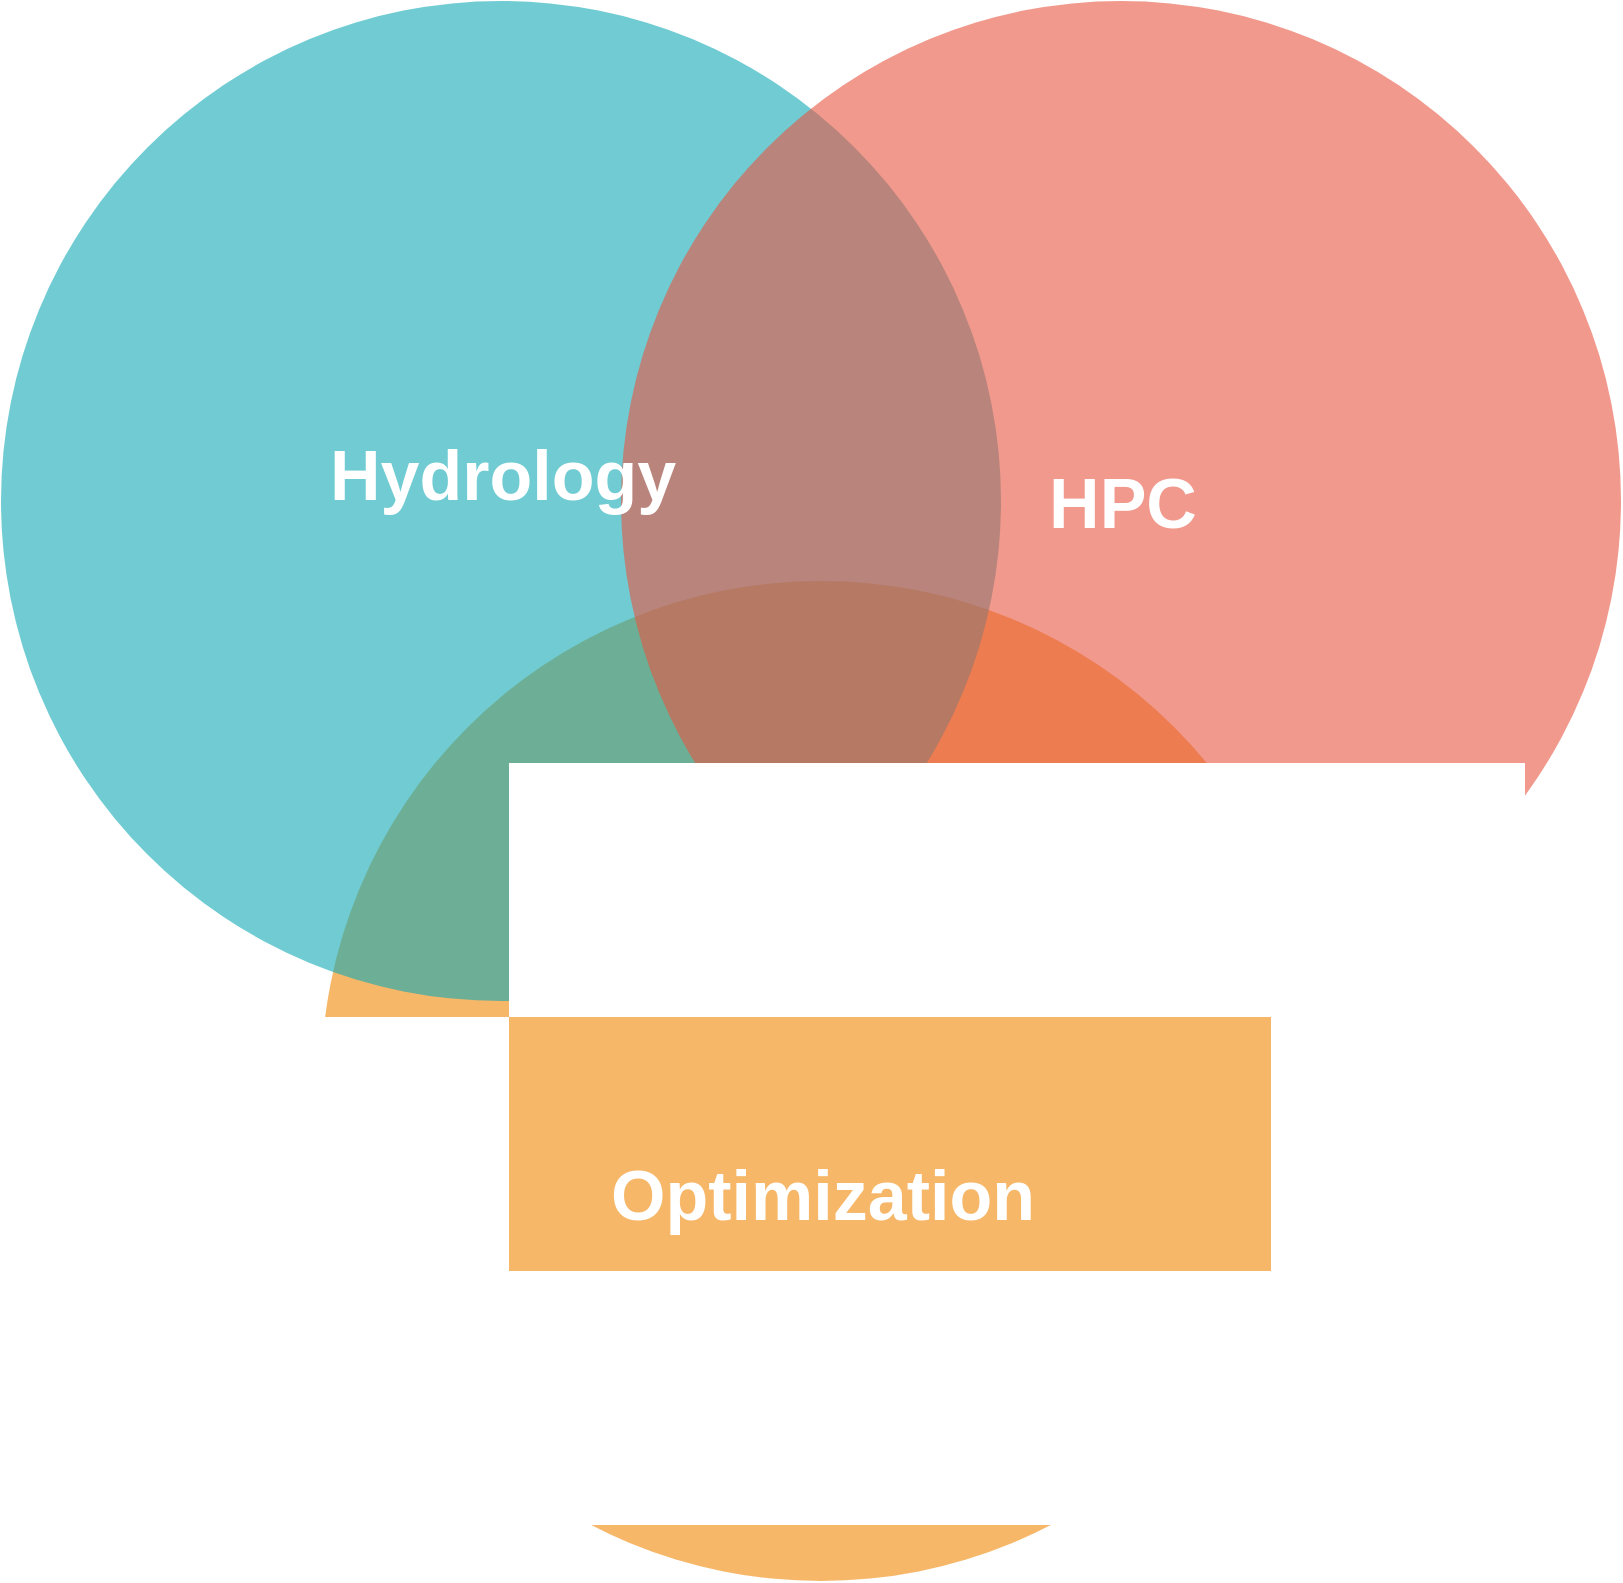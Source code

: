 <mxfile version="14.0.0" type="device"><diagram id="3228e29e-7158-1315-38df-8450db1d8a1d" name="Page-1"><mxGraphModel dx="1564" dy="956" grid="1" gridSize="10" guides="1" tooltips="1" connect="1" arrows="1" fold="1" page="1" pageScale="1" pageWidth="1169" pageHeight="827" background="#ffffff" math="0" shadow="0"><root><mxCell id="0"/><mxCell id="1" parent="0"/><mxCell id="21531" value="" style="ellipse;fillColor=#F08705;opacity=60;strokeColor=none;html=1;fontColor=#FFFFFF;" parent="1" vertex="1"><mxGeometry x="339.5" y="308.5" width="500" height="500" as="geometry"/></mxCell><mxCell id="21532" value="" style="ellipse;fillColor=#12AAB5;opacity=60;strokeColor=none;html=1;fontColor=#FFFFFF;" parent="1" vertex="1"><mxGeometry x="179.5" y="18.5" width="500" height="500" as="geometry"/></mxCell><mxCell id="21533" value="" style="ellipse;fillColor=#e85642;opacity=60;strokeColor=none;html=1;fontColor=#FFFFFF;" parent="1" vertex="1"><mxGeometry x="489.5" y="18.5" width="500" height="500" as="geometry"/></mxCell><mxCell id="21534" value="&lt;font style=&quot;font-size: 35px&quot;&gt;&lt;b&gt;&lt;font style=&quot;font-size: 35px&quot; face=&quot;Helvetica&quot;&gt;Optimization&lt;/font&gt;&lt;/b&gt;&lt;/font&gt;" style="text;fontSize=24;align=center;verticalAlign=middle;html=1;fontColor=#FFFFFF;" parent="1" vertex="1"><mxGeometry x="494.5" y="580" width="190" height="70" as="geometry"/></mxCell><mxCell id="21535" value="&lt;font style=&quot;font-size: 35px&quot;&gt;&lt;b&gt;Hydrology&lt;/b&gt;&lt;/font&gt;" style="text;fontSize=24;align=center;verticalAlign=middle;html=1;fontColor=#FFFFFF;" parent="1" vertex="1"><mxGeometry x="334.5" y="220" width="190" height="70" as="geometry"/></mxCell><mxCell id="21536" value="&lt;font style=&quot;font-size: 35px&quot;&gt;&lt;b&gt;HPC&lt;/b&gt;&lt;/font&gt;" style="text;fontSize=24;align=center;verticalAlign=middle;html=1;fontColor=#FFFFFF;" parent="1" vertex="1"><mxGeometry x="644.5" y="233.5" width="190" height="70" as="geometry"/></mxCell></root></mxGraphModel></diagram></mxfile>